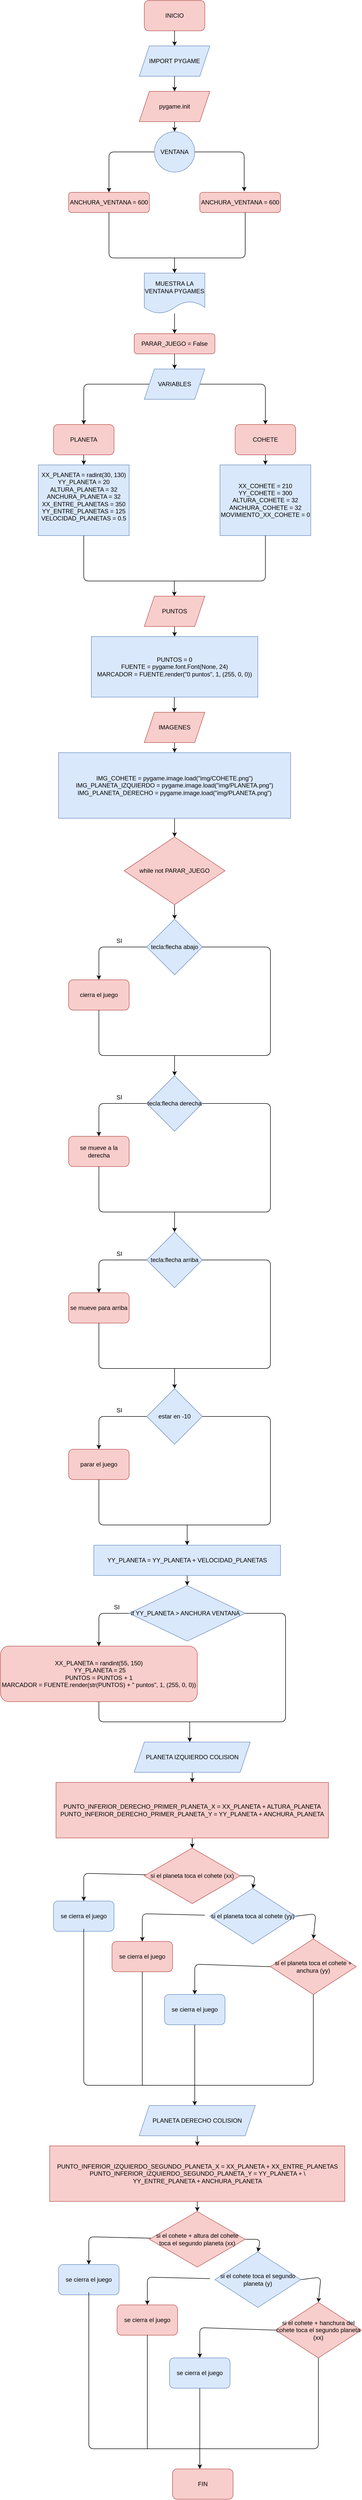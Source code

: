 <mxfile>
    <diagram id="uNG6B-3Ony2a4djiGwjc" name="Página-1">
        <mxGraphModel dx="1485" dy="457" grid="1" gridSize="10" guides="1" tooltips="1" connect="1" arrows="1" fold="1" page="1" pageScale="1" pageWidth="827" pageHeight="1169" math="0" shadow="0">
            <root>
                <mxCell id="0"/>
                <mxCell id="1" parent="0"/>
                <mxCell id="2" value="INICIO" style="rounded=1;whiteSpace=wrap;html=1;fillColor=#f8cecc;strokeColor=#b85450;" vertex="1" parent="1">
                    <mxGeometry x="270" y="30" width="120" height="60" as="geometry"/>
                </mxCell>
                <mxCell id="3" value="" style="endArrow=classic;html=1;" edge="1" parent="1">
                    <mxGeometry width="50" height="50" relative="1" as="geometry">
                        <mxPoint x="330" y="90" as="sourcePoint"/>
                        <mxPoint x="330" y="120" as="targetPoint"/>
                    </mxGeometry>
                </mxCell>
                <mxCell id="4" value="IMPORT PYGAME" style="shape=parallelogram;perimeter=parallelogramPerimeter;whiteSpace=wrap;html=1;fixedSize=1;fillColor=#dae8fc;strokeColor=#6c8ebf;" vertex="1" parent="1">
                    <mxGeometry x="260" y="120" width="140" height="60" as="geometry"/>
                </mxCell>
                <mxCell id="5" value="" style="endArrow=classic;html=1;" edge="1" parent="1">
                    <mxGeometry width="50" height="50" relative="1" as="geometry">
                        <mxPoint x="330" y="180" as="sourcePoint"/>
                        <mxPoint x="330" y="210" as="targetPoint"/>
                    </mxGeometry>
                </mxCell>
                <mxCell id="11" style="edgeStyle=none;html=1;exitX=0.5;exitY=1;exitDx=0;exitDy=0;entryX=0.5;entryY=0;entryDx=0;entryDy=0;" edge="1" parent="1" source="6" target="10">
                    <mxGeometry relative="1" as="geometry"/>
                </mxCell>
                <mxCell id="6" value="pygame.init" style="shape=parallelogram;perimeter=parallelogramPerimeter;whiteSpace=wrap;html=1;fixedSize=1;fillColor=#f8cecc;strokeColor=#b85450;" vertex="1" parent="1">
                    <mxGeometry x="260" y="210" width="140" height="60" as="geometry"/>
                </mxCell>
                <mxCell id="14" style="edgeStyle=none;html=1;exitX=0;exitY=0.5;exitDx=0;exitDy=0;entryX=0.5;entryY=0;entryDx=0;entryDy=0;" edge="1" parent="1" source="10" target="12">
                    <mxGeometry relative="1" as="geometry">
                        <mxPoint x="200" y="330" as="targetPoint"/>
                        <Array as="points">
                            <mxPoint x="200" y="330"/>
                        </Array>
                    </mxGeometry>
                </mxCell>
                <mxCell id="10" value="VENTANA" style="ellipse;whiteSpace=wrap;html=1;aspect=fixed;fillColor=#dae8fc;strokeColor=#6c8ebf;" vertex="1" parent="1">
                    <mxGeometry x="290" y="290" width="80" height="80" as="geometry"/>
                </mxCell>
                <mxCell id="12" value="ANCHURA_VENTANA = 600" style="rounded=1;whiteSpace=wrap;html=1;fillColor=#f8cecc;strokeColor=#b85450;" vertex="1" parent="1">
                    <mxGeometry x="120" y="410" width="160" height="40" as="geometry"/>
                </mxCell>
                <mxCell id="13" value="ANCHURA_VENTANA = 600" style="rounded=1;whiteSpace=wrap;html=1;fillColor=#f8cecc;strokeColor=#b85450;" vertex="1" parent="1">
                    <mxGeometry x="380" y="410" width="160" height="40" as="geometry"/>
                </mxCell>
                <mxCell id="15" style="edgeStyle=none;html=1;entryX=0.55;entryY=-0.05;entryDx=0;entryDy=0;entryPerimeter=0;" edge="1" parent="1" source="10" target="13">
                    <mxGeometry relative="1" as="geometry">
                        <Array as="points">
                            <mxPoint x="468" y="330"/>
                        </Array>
                    </mxGeometry>
                </mxCell>
                <mxCell id="19" value="" style="endArrow=none;html=1;" edge="1" parent="1">
                    <mxGeometry width="50" height="50" relative="1" as="geometry">
                        <mxPoint x="330" y="540" as="sourcePoint"/>
                        <mxPoint x="200" y="450" as="targetPoint"/>
                        <Array as="points">
                            <mxPoint x="260" y="540"/>
                            <mxPoint x="200" y="540"/>
                        </Array>
                    </mxGeometry>
                </mxCell>
                <mxCell id="20" value="" style="endArrow=none;html=1;" edge="1" parent="1">
                    <mxGeometry width="50" height="50" relative="1" as="geometry">
                        <mxPoint x="330" y="540" as="sourcePoint"/>
                        <mxPoint x="470" y="450" as="targetPoint"/>
                        <Array as="points">
                            <mxPoint x="470" y="540"/>
                        </Array>
                    </mxGeometry>
                </mxCell>
                <mxCell id="21" value="" style="endArrow=classic;html=1;entryX=0.5;entryY=0;entryDx=0;entryDy=0;" edge="1" parent="1" target="22">
                    <mxGeometry width="50" height="50" relative="1" as="geometry">
                        <mxPoint x="330" y="540" as="sourcePoint"/>
                        <mxPoint x="330" y="580" as="targetPoint"/>
                    </mxGeometry>
                </mxCell>
                <mxCell id="25" style="edgeStyle=none;html=1;entryX=0.5;entryY=0;entryDx=0;entryDy=0;" edge="1" parent="1" source="22" target="24">
                    <mxGeometry relative="1" as="geometry"/>
                </mxCell>
                <mxCell id="22" value="MUESTRA LA VENTANA PYGAMES" style="shape=document;whiteSpace=wrap;html=1;boundedLbl=1;fillColor=#dae8fc;strokeColor=#6c8ebf;" vertex="1" parent="1">
                    <mxGeometry x="270" y="570" width="120" height="80" as="geometry"/>
                </mxCell>
                <mxCell id="37" style="edgeStyle=none;html=1;entryX=0.5;entryY=0;entryDx=0;entryDy=0;" edge="1" parent="1" source="24" target="36">
                    <mxGeometry relative="1" as="geometry"/>
                </mxCell>
                <mxCell id="24" value="PARAR_JUEGO = False" style="rounded=1;whiteSpace=wrap;html=1;fillColor=#f8cecc;strokeColor=#b85450;" vertex="1" parent="1">
                    <mxGeometry x="250" y="690" width="160" height="40" as="geometry"/>
                </mxCell>
                <mxCell id="42" style="edgeStyle=none;html=1;entryX=0.5;entryY=0;entryDx=0;entryDy=0;" edge="1" parent="1" source="35" target="41">
                    <mxGeometry relative="1" as="geometry"/>
                </mxCell>
                <mxCell id="35" value="PLANETA" style="rounded=1;whiteSpace=wrap;html=1;fillColor=#f8cecc;strokeColor=#b85450;" vertex="1" parent="1">
                    <mxGeometry x="90" y="870" width="120" height="60" as="geometry"/>
                </mxCell>
                <mxCell id="38" style="edgeStyle=none;html=1;entryX=0.5;entryY=0;entryDx=0;entryDy=0;" edge="1" parent="1" source="36" target="35">
                    <mxGeometry relative="1" as="geometry">
                        <Array as="points">
                            <mxPoint x="150" y="790"/>
                        </Array>
                    </mxGeometry>
                </mxCell>
                <mxCell id="40" style="edgeStyle=none;html=1;entryX=0.5;entryY=0;entryDx=0;entryDy=0;" edge="1" parent="1" source="36" target="39">
                    <mxGeometry relative="1" as="geometry">
                        <Array as="points">
                            <mxPoint x="510" y="790"/>
                        </Array>
                    </mxGeometry>
                </mxCell>
                <mxCell id="36" value="VARIABLES" style="shape=parallelogram;perimeter=parallelogramPerimeter;whiteSpace=wrap;html=1;fixedSize=1;fillColor=#dae8fc;strokeColor=#6c8ebf;" vertex="1" parent="1">
                    <mxGeometry x="270" y="760" width="120" height="60" as="geometry"/>
                </mxCell>
                <mxCell id="44" style="edgeStyle=none;html=1;entryX=0.5;entryY=0;entryDx=0;entryDy=0;" edge="1" parent="1" source="39" target="43">
                    <mxGeometry relative="1" as="geometry"/>
                </mxCell>
                <mxCell id="39" value="COHETE" style="rounded=1;whiteSpace=wrap;html=1;fillColor=#f8cecc;strokeColor=#b85450;" vertex="1" parent="1">
                    <mxGeometry x="450" y="870" width="120" height="60" as="geometry"/>
                </mxCell>
                <mxCell id="41" value="&lt;div&gt;&lt;span style=&quot;background-color: transparent;&quot;&gt;XX_PLANETA = radint(30, 130)&lt;/span&gt;&lt;/div&gt;&lt;div&gt;&lt;span style=&quot;background-color: transparent;&quot;&gt;YY_PLANETA = 20&lt;/span&gt;&lt;/div&gt;&lt;div&gt;&lt;span style=&quot;background-color: transparent;&quot;&gt;ALTURA_PLANETA = 32&lt;/span&gt;&lt;br&gt;&lt;/div&gt;&lt;div&gt;ANCHURA_PLANETA = 32&lt;/div&gt;&lt;div&gt;XX_ENTRE_PLANETAS = 350&lt;/div&gt;&lt;div&gt;YY_ENTRE_PLANETAS = 125&lt;/div&gt;&lt;div&gt;VELOCIDAD_PLANETAS = 0.5&lt;/div&gt;&lt;div&gt;&lt;br&gt;&lt;/div&gt;" style="rounded=0;whiteSpace=wrap;html=1;fillColor=#dae8fc;strokeColor=#6c8ebf;" vertex="1" parent="1">
                    <mxGeometry x="60" y="950" width="180" height="140" as="geometry"/>
                </mxCell>
                <mxCell id="43" value="XX_COHETE = 210&lt;div&gt;YY_COHETE = 300&lt;/div&gt;&lt;div&gt;ALTURA_COHETE = 32&lt;/div&gt;&lt;div&gt;ANCHURA_COHETE = 32&lt;/div&gt;&lt;div&gt;MOVIMIENTO_XX_COHETE = 0&lt;/div&gt;" style="rounded=0;whiteSpace=wrap;html=1;fillColor=#dae8fc;strokeColor=#6c8ebf;" vertex="1" parent="1">
                    <mxGeometry x="420" y="950" width="180" height="140" as="geometry"/>
                </mxCell>
                <mxCell id="45" value="" style="endArrow=none;html=1;" edge="1" parent="1">
                    <mxGeometry width="50" height="50" relative="1" as="geometry">
                        <mxPoint x="280" y="1180" as="sourcePoint"/>
                        <mxPoint x="150" y="1090" as="targetPoint"/>
                        <Array as="points">
                            <mxPoint x="210" y="1180"/>
                            <mxPoint x="150" y="1180"/>
                        </Array>
                    </mxGeometry>
                </mxCell>
                <mxCell id="46" value="" style="endArrow=none;html=1;entryX=0.5;entryY=1;entryDx=0;entryDy=0;" edge="1" parent="1" target="43">
                    <mxGeometry width="50" height="50" relative="1" as="geometry">
                        <mxPoint x="280" y="1180" as="sourcePoint"/>
                        <mxPoint x="420" y="1090" as="targetPoint"/>
                        <Array as="points">
                            <mxPoint x="510" y="1180"/>
                        </Array>
                    </mxGeometry>
                </mxCell>
                <mxCell id="47" value="" style="endArrow=classic;html=1;entryX=0.5;entryY=0;entryDx=0;entryDy=0;" edge="1" parent="1">
                    <mxGeometry width="50" height="50" relative="1" as="geometry">
                        <mxPoint x="329.5" y="1180" as="sourcePoint"/>
                        <mxPoint x="329.5" y="1210" as="targetPoint"/>
                    </mxGeometry>
                </mxCell>
                <mxCell id="52" style="edgeStyle=none;html=1;" edge="1" parent="1" source="50" target="51">
                    <mxGeometry relative="1" as="geometry"/>
                </mxCell>
                <mxCell id="50" value="PUNTOS" style="shape=parallelogram;perimeter=parallelogramPerimeter;whiteSpace=wrap;html=1;fixedSize=1;fillColor=#f8cecc;strokeColor=#b85450;" vertex="1" parent="1">
                    <mxGeometry x="270" y="1210" width="120" height="60" as="geometry"/>
                </mxCell>
                <UserObject label="PUNTOS = 0&lt;div&gt;FUENTE = pygame.font.Font(None, 24)&lt;/div&gt;&lt;div&gt;MARCADOR = FUENTE.render(&quot;0 puntos&quot;, 1, (255, 0, 0))&lt;/div&gt;" link="PUNTOS = 0 FUENTE = pygame.font.Font(None, 24) MARCADOR = FUENTE.render(&quot;0 puntos&quot;, 1, (255, 0, 0))" id="51">
                    <mxCell style="rounded=0;whiteSpace=wrap;html=1;fillColor=#dae8fc;strokeColor=#6c8ebf;" vertex="1" parent="1">
                        <mxGeometry x="165" y="1290" width="330" height="120" as="geometry"/>
                    </mxCell>
                </UserObject>
                <mxCell id="53" value="" style="endArrow=classic;html=1;entryX=0.5;entryY=0;entryDx=0;entryDy=0;" edge="1" parent="1">
                    <mxGeometry width="50" height="50" relative="1" as="geometry">
                        <mxPoint x="329.5" y="1410" as="sourcePoint"/>
                        <mxPoint x="329.5" y="1440" as="targetPoint"/>
                    </mxGeometry>
                </mxCell>
                <mxCell id="56" style="edgeStyle=none;html=1;entryX=0.5;entryY=0;entryDx=0;entryDy=0;" edge="1" parent="1" source="54" target="55">
                    <mxGeometry relative="1" as="geometry"/>
                </mxCell>
                <mxCell id="54" value="IMAGENES" style="shape=parallelogram;perimeter=parallelogramPerimeter;whiteSpace=wrap;html=1;fixedSize=1;fillColor=#f8cecc;strokeColor=#b85450;" vertex="1" parent="1">
                    <mxGeometry x="270" y="1440" width="120" height="60" as="geometry"/>
                </mxCell>
                <mxCell id="58" style="edgeStyle=none;html=1;entryX=0.5;entryY=0;entryDx=0;entryDy=0;" edge="1" parent="1" source="55" target="57">
                    <mxGeometry relative="1" as="geometry"/>
                </mxCell>
                <mxCell id="55" value="IMG_COHETE = pygame.image.load(&quot;img/COHETE.png&quot;) IMG_PLANETA_IZQUIERDO = pygame.image.load(&quot;img/PLANETA.png&quot;) IMG_PLANETA_DERECHO = pygame.image.load(&quot;img/PLANETA.png&quot;)" style="rounded=0;whiteSpace=wrap;html=1;fillColor=#dae8fc;strokeColor=#6c8ebf;" vertex="1" parent="1">
                    <mxGeometry x="100" y="1520" width="460" height="130" as="geometry"/>
                </mxCell>
                <mxCell id="63" style="edgeStyle=none;html=1;exitX=0.5;exitY=1;exitDx=0;exitDy=0;entryX=0.5;entryY=0;entryDx=0;entryDy=0;" edge="1" parent="1" source="57" target="61">
                    <mxGeometry relative="1" as="geometry"/>
                </mxCell>
                <mxCell id="57" value="while not PARAR_JUEGO" style="rhombus;whiteSpace=wrap;html=1;fillColor=#f8cecc;strokeColor=#b85450;" vertex="1" parent="1">
                    <mxGeometry x="230" y="1687" width="200" height="134" as="geometry"/>
                </mxCell>
                <mxCell id="66" style="edgeStyle=none;html=1;entryX=0.5;entryY=0;entryDx=0;entryDy=0;" edge="1" parent="1" source="61" target="65">
                    <mxGeometry relative="1" as="geometry">
                        <Array as="points">
                            <mxPoint x="180" y="1905"/>
                        </Array>
                    </mxGeometry>
                </mxCell>
                <mxCell id="61" value="tecla:flecha abajo" style="rhombus;whiteSpace=wrap;html=1;fillColor=#dae8fc;strokeColor=#6c8ebf;" vertex="1" parent="1">
                    <mxGeometry x="275" y="1850" width="110" height="110" as="geometry"/>
                </mxCell>
                <mxCell id="65" value="cierra el juego" style="rounded=1;whiteSpace=wrap;html=1;fillColor=#f8cecc;strokeColor=#b85450;" vertex="1" parent="1">
                    <mxGeometry x="120" y="1970" width="120" height="60" as="geometry"/>
                </mxCell>
                <mxCell id="68" value="SI" style="text;html=1;align=center;verticalAlign=middle;resizable=0;points=[];autosize=1;strokeColor=none;fillColor=none;" vertex="1" parent="1">
                    <mxGeometry x="205" y="1878" width="30" height="30" as="geometry"/>
                </mxCell>
                <mxCell id="77" value="" style="endArrow=none;html=1;entryX=1;entryY=0.5;entryDx=0;entryDy=0;" edge="1" parent="1" target="61">
                    <mxGeometry width="50" height="50" relative="1" as="geometry">
                        <mxPoint x="330" y="2120" as="sourcePoint"/>
                        <mxPoint x="430" y="2020" as="targetPoint"/>
                        <Array as="points">
                            <mxPoint x="520" y="2120"/>
                            <mxPoint x="520" y="1905"/>
                        </Array>
                    </mxGeometry>
                </mxCell>
                <mxCell id="78" value="" style="endArrow=none;html=1;entryX=0.5;entryY=1;entryDx=0;entryDy=0;" edge="1" parent="1" target="65">
                    <mxGeometry width="50" height="50" relative="1" as="geometry">
                        <mxPoint x="330" y="2120" as="sourcePoint"/>
                        <mxPoint x="160" y="2080" as="targetPoint"/>
                        <Array as="points">
                            <mxPoint x="180" y="2120"/>
                        </Array>
                    </mxGeometry>
                </mxCell>
                <mxCell id="79" value="" style="endArrow=classic;html=1;" edge="1" parent="1">
                    <mxGeometry width="50" height="50" relative="1" as="geometry">
                        <mxPoint x="330" y="2120" as="sourcePoint"/>
                        <mxPoint x="330" y="2160" as="targetPoint"/>
                    </mxGeometry>
                </mxCell>
                <mxCell id="85" style="edgeStyle=none;html=1;entryX=0.5;entryY=0;entryDx=0;entryDy=0;" edge="1" parent="1" source="86" target="87">
                    <mxGeometry relative="1" as="geometry">
                        <Array as="points">
                            <mxPoint x="180" y="2215"/>
                        </Array>
                    </mxGeometry>
                </mxCell>
                <mxCell id="86" value="tecla:flecha derecha" style="rhombus;whiteSpace=wrap;html=1;fillColor=#dae8fc;strokeColor=#6c8ebf;" vertex="1" parent="1">
                    <mxGeometry x="275" y="2160" width="110" height="110" as="geometry"/>
                </mxCell>
                <mxCell id="87" value="se mueve a la derecha" style="rounded=1;whiteSpace=wrap;html=1;fillColor=#f8cecc;strokeColor=#b85450;" vertex="1" parent="1">
                    <mxGeometry x="120" y="2280" width="120" height="60" as="geometry"/>
                </mxCell>
                <mxCell id="88" value="SI" style="text;html=1;align=center;verticalAlign=middle;resizable=0;points=[];autosize=1;strokeColor=none;fillColor=none;" vertex="1" parent="1">
                    <mxGeometry x="205" y="2188" width="30" height="30" as="geometry"/>
                </mxCell>
                <mxCell id="89" value="" style="endArrow=none;html=1;entryX=1;entryY=0.5;entryDx=0;entryDy=0;" edge="1" parent="1" target="86">
                    <mxGeometry width="50" height="50" relative="1" as="geometry">
                        <mxPoint x="330" y="2430" as="sourcePoint"/>
                        <mxPoint x="430" y="2330" as="targetPoint"/>
                        <Array as="points">
                            <mxPoint x="520" y="2430"/>
                            <mxPoint x="520" y="2215"/>
                        </Array>
                    </mxGeometry>
                </mxCell>
                <mxCell id="90" value="" style="endArrow=none;html=1;entryX=0.5;entryY=1;entryDx=0;entryDy=0;" edge="1" parent="1" target="87">
                    <mxGeometry width="50" height="50" relative="1" as="geometry">
                        <mxPoint x="330" y="2430" as="sourcePoint"/>
                        <mxPoint x="160" y="2390" as="targetPoint"/>
                        <Array as="points">
                            <mxPoint x="180" y="2430"/>
                        </Array>
                    </mxGeometry>
                </mxCell>
                <mxCell id="91" value="" style="endArrow=classic;html=1;" edge="1" parent="1">
                    <mxGeometry width="50" height="50" relative="1" as="geometry">
                        <mxPoint x="330" y="2430" as="sourcePoint"/>
                        <mxPoint x="330" y="2470" as="targetPoint"/>
                    </mxGeometry>
                </mxCell>
                <mxCell id="92" style="edgeStyle=none;html=1;entryX=0.5;entryY=0;entryDx=0;entryDy=0;" edge="1" parent="1" source="93" target="94">
                    <mxGeometry relative="1" as="geometry">
                        <Array as="points">
                            <mxPoint x="180" y="2525"/>
                        </Array>
                    </mxGeometry>
                </mxCell>
                <mxCell id="93" value="tecla:flecha arriba" style="rhombus;whiteSpace=wrap;html=1;fillColor=#dae8fc;strokeColor=#6c8ebf;" vertex="1" parent="1">
                    <mxGeometry x="275" y="2470" width="110" height="110" as="geometry"/>
                </mxCell>
                <mxCell id="94" value="se mueve para arriba" style="rounded=1;whiteSpace=wrap;html=1;fillColor=#f8cecc;strokeColor=#b85450;" vertex="1" parent="1">
                    <mxGeometry x="120" y="2590" width="120" height="60" as="geometry"/>
                </mxCell>
                <mxCell id="95" value="SI" style="text;html=1;align=center;verticalAlign=middle;resizable=0;points=[];autosize=1;strokeColor=none;fillColor=none;" vertex="1" parent="1">
                    <mxGeometry x="205" y="2498" width="30" height="30" as="geometry"/>
                </mxCell>
                <mxCell id="96" value="" style="endArrow=none;html=1;entryX=1;entryY=0.5;entryDx=0;entryDy=0;" edge="1" parent="1" target="93">
                    <mxGeometry width="50" height="50" relative="1" as="geometry">
                        <mxPoint x="330" y="2740" as="sourcePoint"/>
                        <mxPoint x="430" y="2640" as="targetPoint"/>
                        <Array as="points">
                            <mxPoint x="520" y="2740"/>
                            <mxPoint x="520" y="2525"/>
                        </Array>
                    </mxGeometry>
                </mxCell>
                <mxCell id="97" value="" style="endArrow=none;html=1;entryX=0.5;entryY=1;entryDx=0;entryDy=0;" edge="1" parent="1" target="94">
                    <mxGeometry width="50" height="50" relative="1" as="geometry">
                        <mxPoint x="330" y="2740" as="sourcePoint"/>
                        <mxPoint x="160" y="2700" as="targetPoint"/>
                        <Array as="points">
                            <mxPoint x="180" y="2740"/>
                        </Array>
                    </mxGeometry>
                </mxCell>
                <mxCell id="98" value="" style="endArrow=classic;html=1;" edge="1" parent="1">
                    <mxGeometry width="50" height="50" relative="1" as="geometry">
                        <mxPoint x="330" y="2740" as="sourcePoint"/>
                        <mxPoint x="330" y="2780" as="targetPoint"/>
                    </mxGeometry>
                </mxCell>
                <mxCell id="99" style="edgeStyle=none;html=1;entryX=0.5;entryY=0;entryDx=0;entryDy=0;" edge="1" parent="1" source="100" target="101">
                    <mxGeometry relative="1" as="geometry">
                        <Array as="points">
                            <mxPoint x="180" y="2835"/>
                        </Array>
                    </mxGeometry>
                </mxCell>
                <mxCell id="100" value="estar en -10" style="rhombus;whiteSpace=wrap;html=1;fillColor=#dae8fc;strokeColor=#6c8ebf;" vertex="1" parent="1">
                    <mxGeometry x="275" y="2780" width="110" height="110" as="geometry"/>
                </mxCell>
                <mxCell id="101" value="parar el juego" style="rounded=1;whiteSpace=wrap;html=1;fillColor=#f8cecc;strokeColor=#b85450;" vertex="1" parent="1">
                    <mxGeometry x="120" y="2900" width="120" height="60" as="geometry"/>
                </mxCell>
                <mxCell id="102" value="SI" style="text;html=1;align=center;verticalAlign=middle;resizable=0;points=[];autosize=1;strokeColor=none;fillColor=none;" vertex="1" parent="1">
                    <mxGeometry x="205" y="2808" width="30" height="30" as="geometry"/>
                </mxCell>
                <mxCell id="103" value="" style="endArrow=none;html=1;entryX=1;entryY=0.5;entryDx=0;entryDy=0;" edge="1" parent="1" target="100">
                    <mxGeometry width="50" height="50" relative="1" as="geometry">
                        <mxPoint x="330" y="3050" as="sourcePoint"/>
                        <mxPoint x="430" y="2950" as="targetPoint"/>
                        <Array as="points">
                            <mxPoint x="520" y="3050"/>
                            <mxPoint x="520" y="2835"/>
                        </Array>
                    </mxGeometry>
                </mxCell>
                <mxCell id="104" value="" style="endArrow=none;html=1;entryX=0.5;entryY=1;entryDx=0;entryDy=0;" edge="1" parent="1" target="101">
                    <mxGeometry width="50" height="50" relative="1" as="geometry">
                        <mxPoint x="330" y="3050" as="sourcePoint"/>
                        <mxPoint x="160" y="3010" as="targetPoint"/>
                        <Array as="points">
                            <mxPoint x="180" y="3050"/>
                        </Array>
                    </mxGeometry>
                </mxCell>
                <mxCell id="113" style="edgeStyle=none;html=1;entryX=0.5;entryY=0;entryDx=0;entryDy=0;" edge="1" parent="1" source="105" target="108">
                    <mxGeometry relative="1" as="geometry"/>
                </mxCell>
                <mxCell id="105" value="YY_PLANETA = YY_PLANETA + VELOCIDAD_PLANETAS" style="rounded=0;whiteSpace=wrap;html=1;fillColor=#dae8fc;strokeColor=#6c8ebf;" vertex="1" parent="1">
                    <mxGeometry x="170" y="3090" width="370" height="60" as="geometry"/>
                </mxCell>
                <mxCell id="106" value="" style="endArrow=classic;html=1;entryX=0.5;entryY=0;entryDx=0;entryDy=0;" edge="1" parent="1" target="105">
                    <mxGeometry width="50" height="50" relative="1" as="geometry">
                        <mxPoint x="355" y="3050" as="sourcePoint"/>
                        <mxPoint x="380" y="3000" as="targetPoint"/>
                    </mxGeometry>
                </mxCell>
                <mxCell id="107" style="edgeStyle=none;html=1;entryX=0.5;entryY=0;entryDx=0;entryDy=0;" edge="1" parent="1" source="108" target="109">
                    <mxGeometry relative="1" as="geometry">
                        <Array as="points">
                            <mxPoint x="180" y="3225"/>
                        </Array>
                    </mxGeometry>
                </mxCell>
                <mxCell id="108" value="if YY_PLANETA &amp;gt; ANCHURA VENTANA&amp;nbsp;&amp;nbsp;" style="rhombus;whiteSpace=wrap;html=1;fillColor=#dae8fc;strokeColor=#6c8ebf;" vertex="1" parent="1">
                    <mxGeometry x="240" y="3170" width="230" height="110" as="geometry"/>
                </mxCell>
                <mxCell id="109" value="XX_PLANETA = randint(55, 150)&lt;div&gt;&amp;nbsp;YY_PLANETA = 25&lt;div&gt;PUNTOS = PUNTOS + 1&lt;/div&gt;&lt;div&gt;MARCADOR = FUENTE.render(str(PUNTOS) + &quot; puntos&quot;, 1, (255, 0, 0))&lt;/div&gt;&lt;/div&gt;" style="rounded=1;whiteSpace=wrap;html=1;fillColor=#f8cecc;strokeColor=#b85450;" vertex="1" parent="1">
                    <mxGeometry x="-15" y="3290" width="390" height="110" as="geometry"/>
                </mxCell>
                <mxCell id="110" value="SI" style="text;html=1;align=center;verticalAlign=middle;resizable=0;points=[];autosize=1;strokeColor=none;fillColor=none;" vertex="1" parent="1">
                    <mxGeometry x="200" y="3198" width="30" height="30" as="geometry"/>
                </mxCell>
                <mxCell id="111" value="" style="endArrow=none;html=1;entryX=1;entryY=0.5;entryDx=0;entryDy=0;" edge="1" parent="1" target="108">
                    <mxGeometry width="50" height="50" relative="1" as="geometry">
                        <mxPoint x="360" y="3440" as="sourcePoint"/>
                        <mxPoint x="460" y="3340" as="targetPoint"/>
                        <Array as="points">
                            <mxPoint x="550" y="3440"/>
                            <mxPoint x="550" y="3225"/>
                        </Array>
                    </mxGeometry>
                </mxCell>
                <mxCell id="112" value="" style="endArrow=none;html=1;entryX=0.5;entryY=1;entryDx=0;entryDy=0;" edge="1" parent="1" target="109">
                    <mxGeometry width="50" height="50" relative="1" as="geometry">
                        <mxPoint x="360" y="3440" as="sourcePoint"/>
                        <mxPoint x="190" y="3400" as="targetPoint"/>
                        <Array as="points">
                            <mxPoint x="180" y="3440"/>
                        </Array>
                    </mxGeometry>
                </mxCell>
                <mxCell id="114" value="" style="endArrow=classic;html=1;" edge="1" parent="1">
                    <mxGeometry width="50" height="50" relative="1" as="geometry">
                        <mxPoint x="360" y="3440" as="sourcePoint"/>
                        <mxPoint x="360" y="3480" as="targetPoint"/>
                    </mxGeometry>
                </mxCell>
                <mxCell id="117" style="edgeStyle=none;html=1;entryX=0.5;entryY=0;entryDx=0;entryDy=0;" edge="1" parent="1" source="115" target="116">
                    <mxGeometry relative="1" as="geometry"/>
                </mxCell>
                <mxCell id="115" value="PLANETA IZQUIERDO COLISION" style="shape=parallelogram;perimeter=parallelogramPerimeter;whiteSpace=wrap;html=1;fixedSize=1;fillColor=#dae8fc;strokeColor=#6c8ebf;" vertex="1" parent="1">
                    <mxGeometry x="250" y="3480" width="230" height="60" as="geometry"/>
                </mxCell>
                <mxCell id="119" style="edgeStyle=none;html=1;entryX=0.5;entryY=0;entryDx=0;entryDy=0;" edge="1" parent="1" source="116" target="118">
                    <mxGeometry relative="1" as="geometry"/>
                </mxCell>
                <mxCell id="116" value="PUNTO_INFERIOR_DERECHO_PRIMER_PLANETA_X = XX_PLANETA + ALTURA_PLANETA PUNTO_INFERIOR_DERECHO_PRIMER_PLANETA_Y = YY_PLANETA + ANCHURA_PLANETA" style="rounded=0;whiteSpace=wrap;html=1;fillColor=#f8cecc;strokeColor=#b85450;" vertex="1" parent="1">
                    <mxGeometry x="95" y="3560" width="540" height="110" as="geometry"/>
                </mxCell>
                <mxCell id="126" style="edgeStyle=none;html=1;entryX=0.5;entryY=0;entryDx=0;entryDy=0;" edge="1" parent="1" source="118" target="125">
                    <mxGeometry relative="1" as="geometry">
                        <Array as="points">
                            <mxPoint x="150" y="3740"/>
                        </Array>
                    </mxGeometry>
                </mxCell>
                <mxCell id="135" style="edgeStyle=none;html=1;entryX=0.5;entryY=0;entryDx=0;entryDy=0;" edge="1" parent="1" source="118" target="120">
                    <mxGeometry relative="1" as="geometry">
                        <Array as="points">
                            <mxPoint x="490" y="3745"/>
                        </Array>
                    </mxGeometry>
                </mxCell>
                <mxCell id="136" style="edgeStyle=none;html=1;entryX=0.5;entryY=0;entryDx=0;entryDy=0;exitX=1;exitY=0.5;exitDx=0;exitDy=0;" edge="1" parent="1" source="120" target="123">
                    <mxGeometry relative="1" as="geometry">
                        <Array as="points">
                            <mxPoint x="610" y="3820"/>
                        </Array>
                    </mxGeometry>
                </mxCell>
                <mxCell id="118" value="si el planeta toca el cohete (xx)" style="rhombus;whiteSpace=wrap;html=1;fillColor=#f8cecc;strokeColor=#b85450;" vertex="1" parent="1">
                    <mxGeometry x="270" y="3690" width="190" height="110" as="geometry"/>
                </mxCell>
                <mxCell id="120" value="si el planeta toca al cohete (yy)" style="rhombus;whiteSpace=wrap;html=1;fillColor=#dae8fc;strokeColor=#6c8ebf;" vertex="1" parent="1">
                    <mxGeometry x="400" y="3770" width="170" height="110" as="geometry"/>
                </mxCell>
                <mxCell id="123" value="si el planeta toca el cohete + anchura (yy)" style="rhombus;whiteSpace=wrap;html=1;fillColor=#f8cecc;strokeColor=#b85450;" vertex="1" parent="1">
                    <mxGeometry x="520" y="3870" width="170" height="110" as="geometry"/>
                </mxCell>
                <mxCell id="125" value="se cierra el juego" style="rounded=1;whiteSpace=wrap;html=1;fillColor=#dae8fc;strokeColor=#6c8ebf;" vertex="1" parent="1">
                    <mxGeometry x="90" y="3795" width="120" height="60" as="geometry"/>
                </mxCell>
                <mxCell id="129" style="edgeStyle=none;html=1;entryX=0.5;entryY=0;entryDx=0;entryDy=0;" edge="1" parent="1" target="130">
                    <mxGeometry relative="1" as="geometry">
                        <mxPoint x="390" y="3823" as="sourcePoint"/>
                        <Array as="points">
                            <mxPoint x="266" y="3820"/>
                        </Array>
                    </mxGeometry>
                </mxCell>
                <mxCell id="130" value="se cierra el juego" style="rounded=1;whiteSpace=wrap;html=1;fillColor=#f8cecc;strokeColor=#b85450;" vertex="1" parent="1">
                    <mxGeometry x="206" y="3875" width="120" height="60" as="geometry"/>
                </mxCell>
                <mxCell id="131" style="edgeStyle=none;html=1;entryX=0.5;entryY=0;entryDx=0;entryDy=0;exitX=0;exitY=0.5;exitDx=0;exitDy=0;" edge="1" parent="1" target="132" source="123">
                    <mxGeometry relative="1" as="geometry">
                        <mxPoint x="500" y="3913" as="sourcePoint"/>
                        <Array as="points">
                            <mxPoint x="370" y="3920"/>
                        </Array>
                    </mxGeometry>
                </mxCell>
                <mxCell id="132" value="se cierra el juego" style="rounded=1;whiteSpace=wrap;html=1;fillColor=#dae8fc;strokeColor=#6c8ebf;" vertex="1" parent="1">
                    <mxGeometry x="310" y="3980" width="120" height="60" as="geometry"/>
                </mxCell>
                <mxCell id="144" value="" style="endArrow=none;html=1;entryX=0.5;entryY=0.917;entryDx=0;entryDy=0;entryPerimeter=0;" edge="1" parent="1" target="125">
                    <mxGeometry width="50" height="50" relative="1" as="geometry">
                        <mxPoint x="360" y="4160" as="sourcePoint"/>
                        <mxPoint x="150" y="3860" as="targetPoint"/>
                        <Array as="points">
                            <mxPoint x="150" y="4160"/>
                        </Array>
                    </mxGeometry>
                </mxCell>
                <mxCell id="145" value="" style="endArrow=none;html=1;entryX=0.5;entryY=1;entryDx=0;entryDy=0;" edge="1" parent="1" target="123">
                    <mxGeometry width="50" height="50" relative="1" as="geometry">
                        <mxPoint x="360" y="4160" as="sourcePoint"/>
                        <mxPoint x="590" y="4030" as="targetPoint"/>
                        <Array as="points">
                            <mxPoint x="605" y="4160"/>
                        </Array>
                    </mxGeometry>
                </mxCell>
                <mxCell id="146" value="" style="endArrow=none;html=1;entryX=0.5;entryY=1;entryDx=0;entryDy=0;" edge="1" parent="1" target="130">
                    <mxGeometry width="50" height="50" relative="1" as="geometry">
                        <mxPoint x="266" y="4160" as="sourcePoint"/>
                        <mxPoint x="270" y="4010" as="targetPoint"/>
                    </mxGeometry>
                </mxCell>
                <mxCell id="147" value="" style="endArrow=none;html=1;entryX=0.5;entryY=1;entryDx=0;entryDy=0;" edge="1" parent="1" target="132">
                    <mxGeometry width="50" height="50" relative="1" as="geometry">
                        <mxPoint x="370" y="4160" as="sourcePoint"/>
                        <mxPoint x="370" y="4100" as="targetPoint"/>
                    </mxGeometry>
                </mxCell>
                <mxCell id="148" value="" style="endArrow=classic;html=1;" edge="1" parent="1">
                    <mxGeometry width="50" height="50" relative="1" as="geometry">
                        <mxPoint x="370" y="4160" as="sourcePoint"/>
                        <mxPoint x="370" y="4200" as="targetPoint"/>
                    </mxGeometry>
                </mxCell>
                <mxCell id="149" style="edgeStyle=none;html=1;entryX=0.5;entryY=0;entryDx=0;entryDy=0;" edge="1" parent="1" source="150" target="152">
                    <mxGeometry relative="1" as="geometry"/>
                </mxCell>
                <mxCell id="150" value="PLANETA DERECHO COLISION" style="shape=parallelogram;perimeter=parallelogramPerimeter;whiteSpace=wrap;html=1;fixedSize=1;fillColor=#dae8fc;strokeColor=#6c8ebf;" vertex="1" parent="1">
                    <mxGeometry x="260" y="4200" width="230" height="60" as="geometry"/>
                </mxCell>
                <mxCell id="151" style="edgeStyle=none;html=1;entryX=0.5;entryY=0;entryDx=0;entryDy=0;" edge="1" parent="1" source="152" target="156">
                    <mxGeometry relative="1" as="geometry"/>
                </mxCell>
                <mxCell id="152" value="PUNTO_INFERIOR_IZQUIERDO_SEGUNDO_PLANETA_X = XX_PLANETA + XX_ENTRE_PLANETAS&lt;div&gt;PUNTO_INFERIOR_IZQUIERDO_SEGUNDO_PLANETA_Y = YY_PLANETA + \&lt;/div&gt;&lt;div&gt;YY_ENTRE_PLANETA + ANCHURA_PLANETA&lt;/div&gt;" style="rounded=0;whiteSpace=wrap;html=1;fillColor=#f8cecc;strokeColor=#b85450;" vertex="1" parent="1">
                    <mxGeometry x="82.5" y="4280" width="585" height="110" as="geometry"/>
                </mxCell>
                <mxCell id="153" style="edgeStyle=none;html=1;entryX=0.5;entryY=0;entryDx=0;entryDy=0;" edge="1" parent="1" source="156" target="159">
                    <mxGeometry relative="1" as="geometry">
                        <Array as="points">
                            <mxPoint x="160" y="4460"/>
                        </Array>
                    </mxGeometry>
                </mxCell>
                <mxCell id="154" style="edgeStyle=none;html=1;entryX=0.5;entryY=0;entryDx=0;entryDy=0;" edge="1" parent="1" source="156" target="157">
                    <mxGeometry relative="1" as="geometry">
                        <Array as="points">
                            <mxPoint x="500" y="4465"/>
                        </Array>
                    </mxGeometry>
                </mxCell>
                <mxCell id="155" style="edgeStyle=none;html=1;entryX=0.5;entryY=0;entryDx=0;entryDy=0;exitX=1;exitY=0.5;exitDx=0;exitDy=0;" edge="1" parent="1" source="157" target="158">
                    <mxGeometry relative="1" as="geometry">
                        <Array as="points">
                            <mxPoint x="620" y="4540"/>
                        </Array>
                    </mxGeometry>
                </mxCell>
                <mxCell id="156" value="si el cohete + altura del cohete toca el segundo planeta (xx)" style="rhombus;whiteSpace=wrap;html=1;fillColor=#f8cecc;strokeColor=#b85450;" vertex="1" parent="1">
                    <mxGeometry x="280" y="4410" width="190" height="110" as="geometry"/>
                </mxCell>
                <mxCell id="157" value="si el cohete toca el segundo planeta (y)" style="rhombus;whiteSpace=wrap;html=1;fillColor=#dae8fc;strokeColor=#6c8ebf;" vertex="1" parent="1">
                    <mxGeometry x="410" y="4490" width="170" height="110" as="geometry"/>
                </mxCell>
                <mxCell id="158" value="si el cohete + hanchura del cohete toca el segundo planeta (xx)" style="rhombus;whiteSpace=wrap;html=1;fillColor=#f8cecc;strokeColor=#b85450;" vertex="1" parent="1">
                    <mxGeometry x="530" y="4590" width="170" height="110" as="geometry"/>
                </mxCell>
                <mxCell id="159" value="se cierra el juego" style="rounded=1;whiteSpace=wrap;html=1;fillColor=#dae8fc;strokeColor=#6c8ebf;" vertex="1" parent="1">
                    <mxGeometry x="100" y="4515" width="120" height="60" as="geometry"/>
                </mxCell>
                <mxCell id="160" style="edgeStyle=none;html=1;entryX=0.5;entryY=0;entryDx=0;entryDy=0;" edge="1" parent="1" target="161">
                    <mxGeometry relative="1" as="geometry">
                        <mxPoint x="400" y="4543" as="sourcePoint"/>
                        <Array as="points">
                            <mxPoint x="276" y="4540"/>
                        </Array>
                    </mxGeometry>
                </mxCell>
                <mxCell id="161" value="se cierra el juego" style="rounded=1;whiteSpace=wrap;html=1;fillColor=#f8cecc;strokeColor=#b85450;" vertex="1" parent="1">
                    <mxGeometry x="216" y="4595" width="120" height="60" as="geometry"/>
                </mxCell>
                <mxCell id="162" style="edgeStyle=none;html=1;entryX=0.5;entryY=0;entryDx=0;entryDy=0;exitX=0;exitY=0.5;exitDx=0;exitDy=0;" edge="1" parent="1" source="158" target="163">
                    <mxGeometry relative="1" as="geometry">
                        <mxPoint x="510" y="4633" as="sourcePoint"/>
                        <Array as="points">
                            <mxPoint x="380" y="4640"/>
                        </Array>
                    </mxGeometry>
                </mxCell>
                <mxCell id="163" value="se cierra el juego" style="rounded=1;whiteSpace=wrap;html=1;fillColor=#dae8fc;strokeColor=#6c8ebf;" vertex="1" parent="1">
                    <mxGeometry x="320" y="4700" width="120" height="60" as="geometry"/>
                </mxCell>
                <mxCell id="164" value="" style="endArrow=none;html=1;entryX=0.5;entryY=0.917;entryDx=0;entryDy=0;entryPerimeter=0;" edge="1" parent="1" target="159">
                    <mxGeometry width="50" height="50" relative="1" as="geometry">
                        <mxPoint x="370" y="4880" as="sourcePoint"/>
                        <mxPoint x="160" y="4580" as="targetPoint"/>
                        <Array as="points">
                            <mxPoint x="160" y="4880"/>
                        </Array>
                    </mxGeometry>
                </mxCell>
                <mxCell id="165" value="" style="endArrow=none;html=1;entryX=0.5;entryY=1;entryDx=0;entryDy=0;" edge="1" parent="1" target="158">
                    <mxGeometry width="50" height="50" relative="1" as="geometry">
                        <mxPoint x="370" y="4880" as="sourcePoint"/>
                        <mxPoint x="600" y="4750" as="targetPoint"/>
                        <Array as="points">
                            <mxPoint x="615" y="4880"/>
                        </Array>
                    </mxGeometry>
                </mxCell>
                <mxCell id="166" value="" style="endArrow=none;html=1;entryX=0.5;entryY=1;entryDx=0;entryDy=0;" edge="1" parent="1" target="161">
                    <mxGeometry width="50" height="50" relative="1" as="geometry">
                        <mxPoint x="276" y="4880" as="sourcePoint"/>
                        <mxPoint x="280" y="4730" as="targetPoint"/>
                    </mxGeometry>
                </mxCell>
                <mxCell id="167" value="" style="endArrow=none;html=1;entryX=0.5;entryY=1;entryDx=0;entryDy=0;" edge="1" parent="1" target="163">
                    <mxGeometry width="50" height="50" relative="1" as="geometry">
                        <mxPoint x="380" y="4880" as="sourcePoint"/>
                        <mxPoint x="380" y="4820" as="targetPoint"/>
                    </mxGeometry>
                </mxCell>
                <mxCell id="168" value="" style="endArrow=classic;html=1;" edge="1" parent="1">
                    <mxGeometry width="50" height="50" relative="1" as="geometry">
                        <mxPoint x="380" y="4880" as="sourcePoint"/>
                        <mxPoint x="380" y="4920" as="targetPoint"/>
                    </mxGeometry>
                </mxCell>
                <mxCell id="169" value="FIN" style="rounded=1;whiteSpace=wrap;html=1;fillColor=#f8cecc;strokeColor=#b85450;" vertex="1" parent="1">
                    <mxGeometry x="326" y="4920" width="120" height="60" as="geometry"/>
                </mxCell>
            </root>
        </mxGraphModel>
    </diagram>
</mxfile>